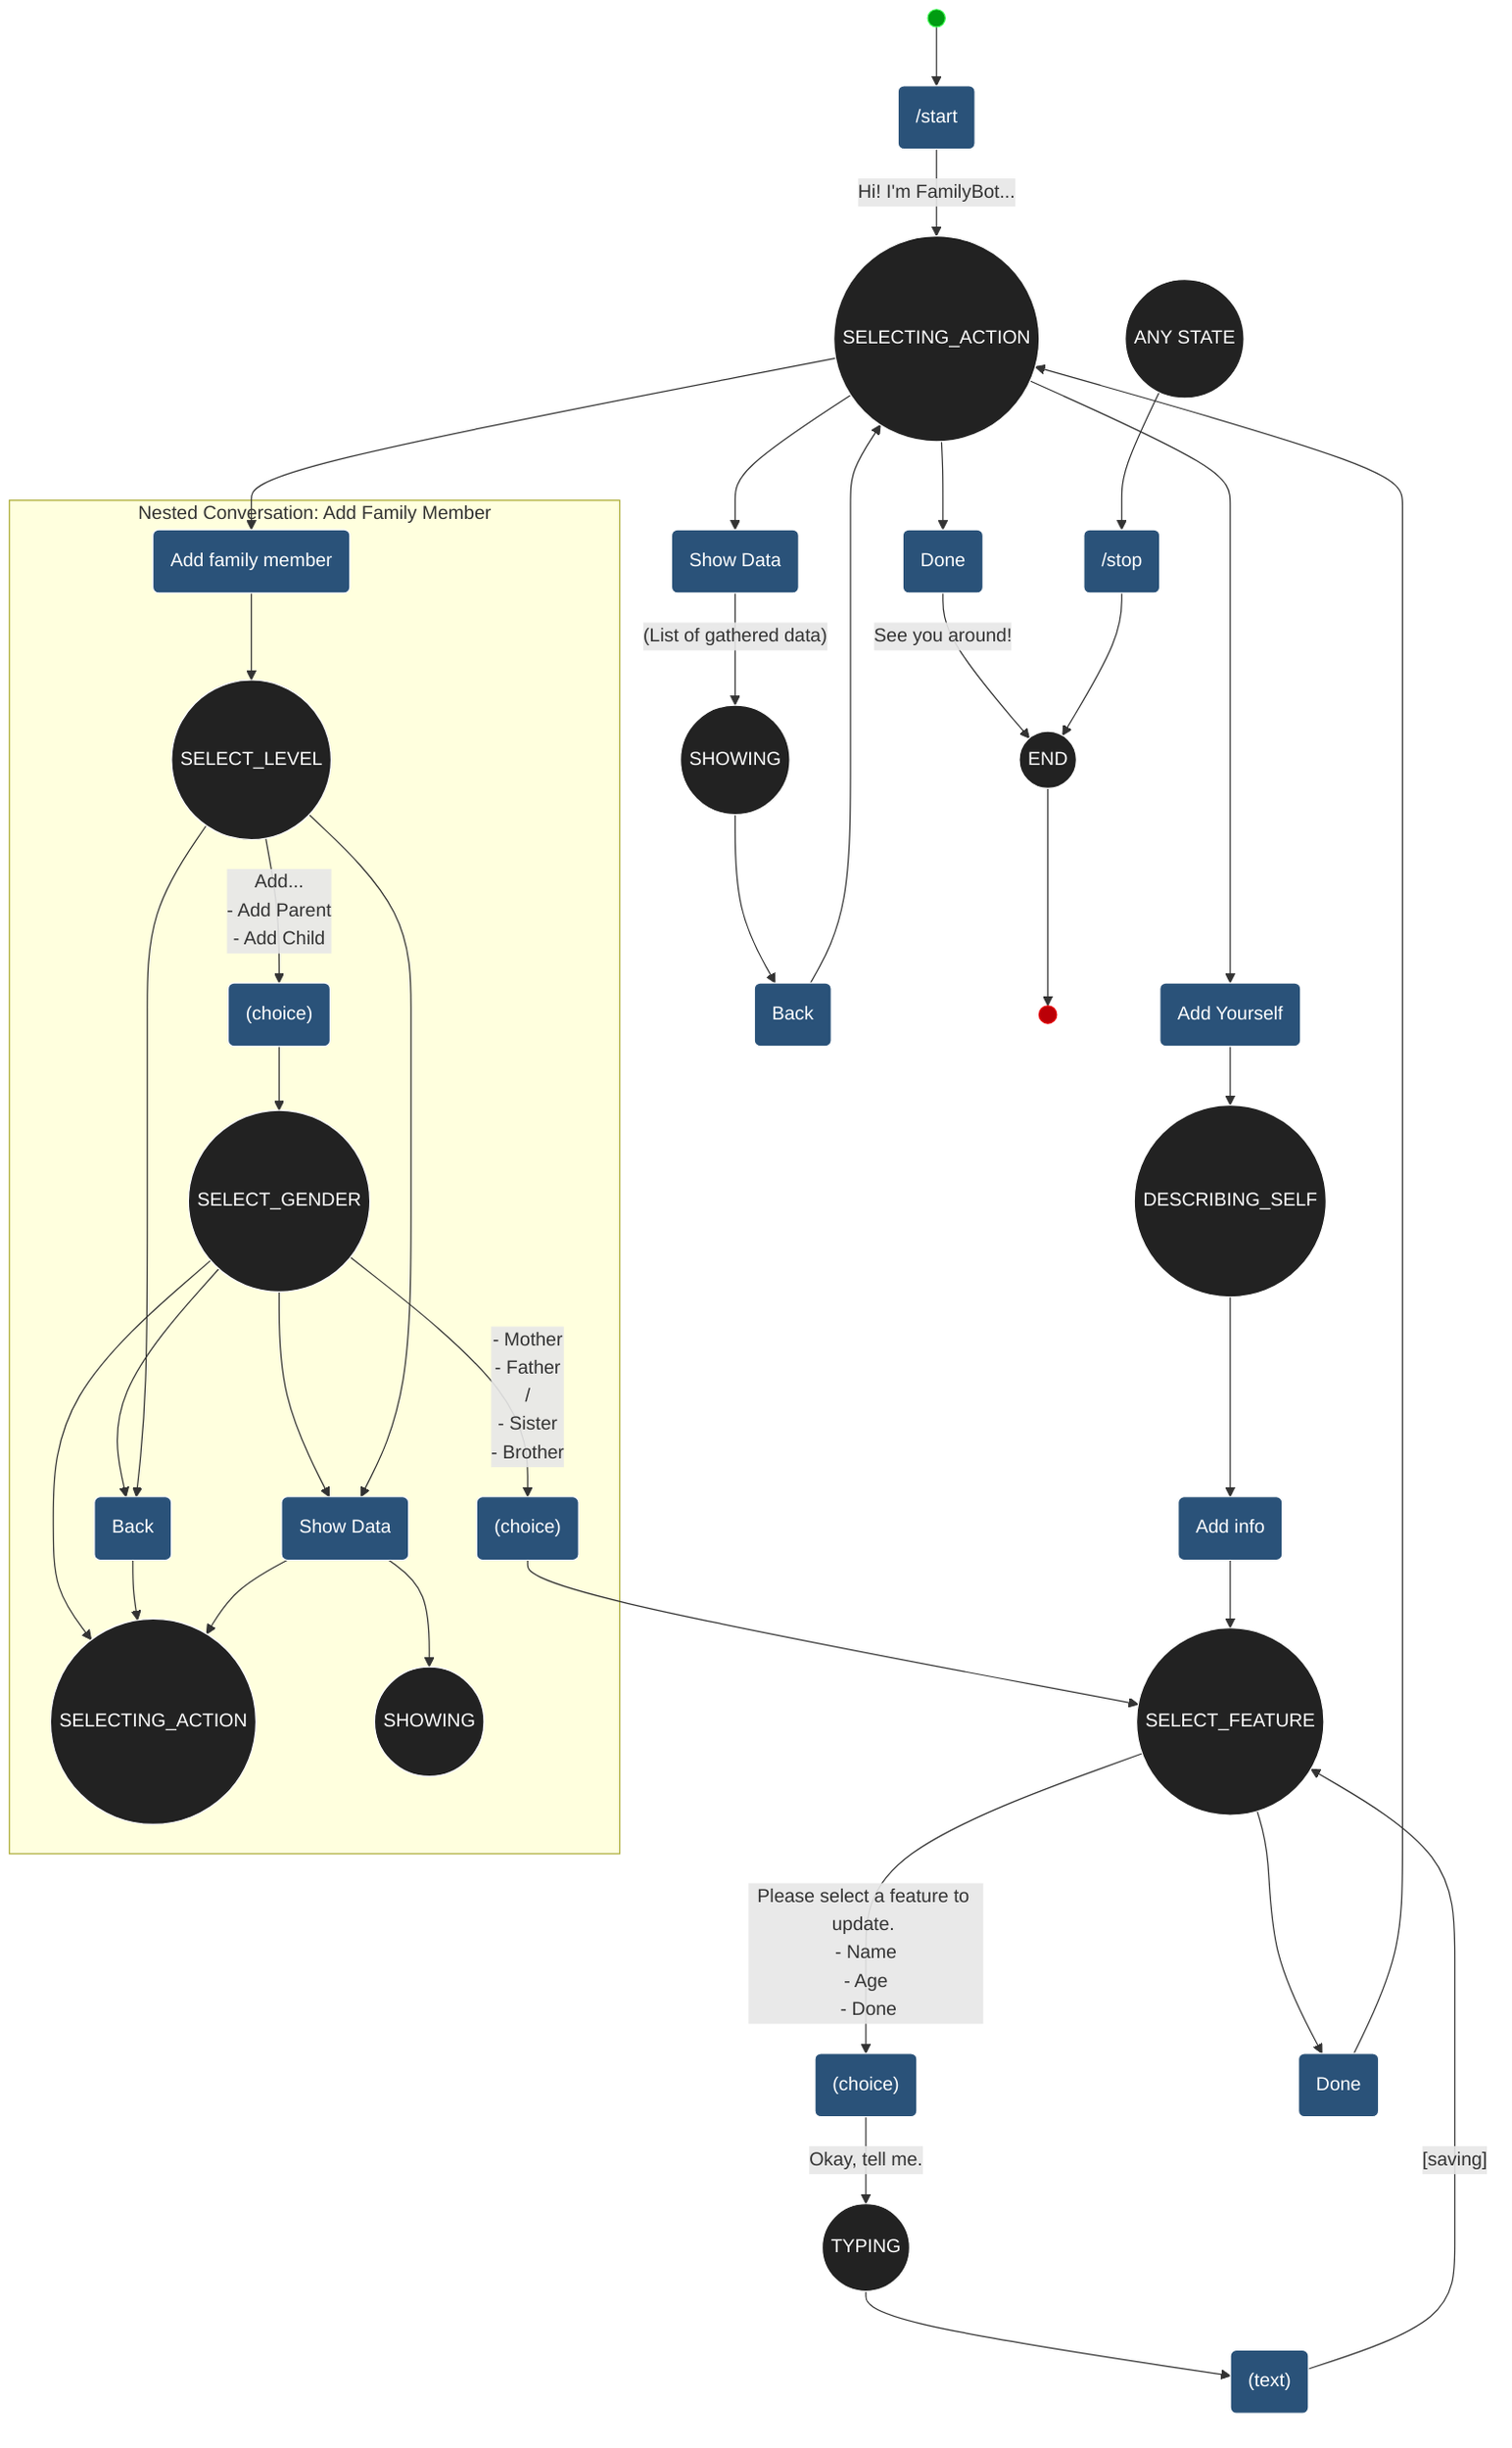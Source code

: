 flowchart TB
    %% Documentation: https://mermaid-js.github.io/mermaid/#/flowchart
    firstState((" ")):::firstState --> A("/start"):::userInput
    A -->|Hi! I'm FamilyBot...| B((SELECTING_ACTION)):::state
    B --> C("Show Data"):::userInput 
    C --> |"(List of gathered data)"| D((SHOWING)):::state
    D --> E("Back"):::userInput
    E --> B
    B --> F("Add Yourself"):::userInput
    F --> G(("DESCRIBING_SELF")):::state
    G --> H("Add info"):::userInput
    H --> I((SELECT_FEATURE)):::state
    I --> |"Please select a feature to update. <br /> - Name <br /> - Age <br /> - Done"|J("(choice)"):::userInput
    J --> |"Okay, tell me."| K((TYPING)):::state
    K --> L("(text)"):::userInput
    L --> |"[saving]"|I
    I --> M("Done"):::userInput
    M --> B
    B --> N("Add family member"):::userInput
    R --> I
    W --> |"See you around!"|X(("END")):::state
    Y(("ANY STATE")):::state --> Z("/stop"):::userInput
    Z --> X
    X --> AA((" ")):::termination
    B --> W("Done"):::userInput
    subgraph Nested Conversation: Add Family Member
        direction BT
        N --> O(("SELECT_LEVEL")):::state
        O --> |"Add... <br /> - Add Parent <br /> - Add Child <br />"|P("(choice)"):::userInput
        P -->  Q(("SELECT_GENDER")):::state
        Q --> |"- Mother <br /> - Father <br /> / <br /> - Sister <br /> - Brother"| R("(choice)"):::userInput
        Q --> V("Show Data"):::userInput
        Q --> T(("SELECTING_ACTION")):::state
        Q --> U("Back"):::userInput
        U --> T
        O --> U
        O --> V
        V --> S(("SHOWING")):::state
        V --> T
    end
    classDef userInput  fill:#2a5279, color:#ffffff, stroke:#ffffff
    classDef state fill:#222222, color:#ffffff, stroke:#ffffff
    classDef firstState fill:#009c11, stroke:#42FF57, color:#ffffff
    classDef termination fill:#bb0007, stroke:#E60109, color:#ffffff